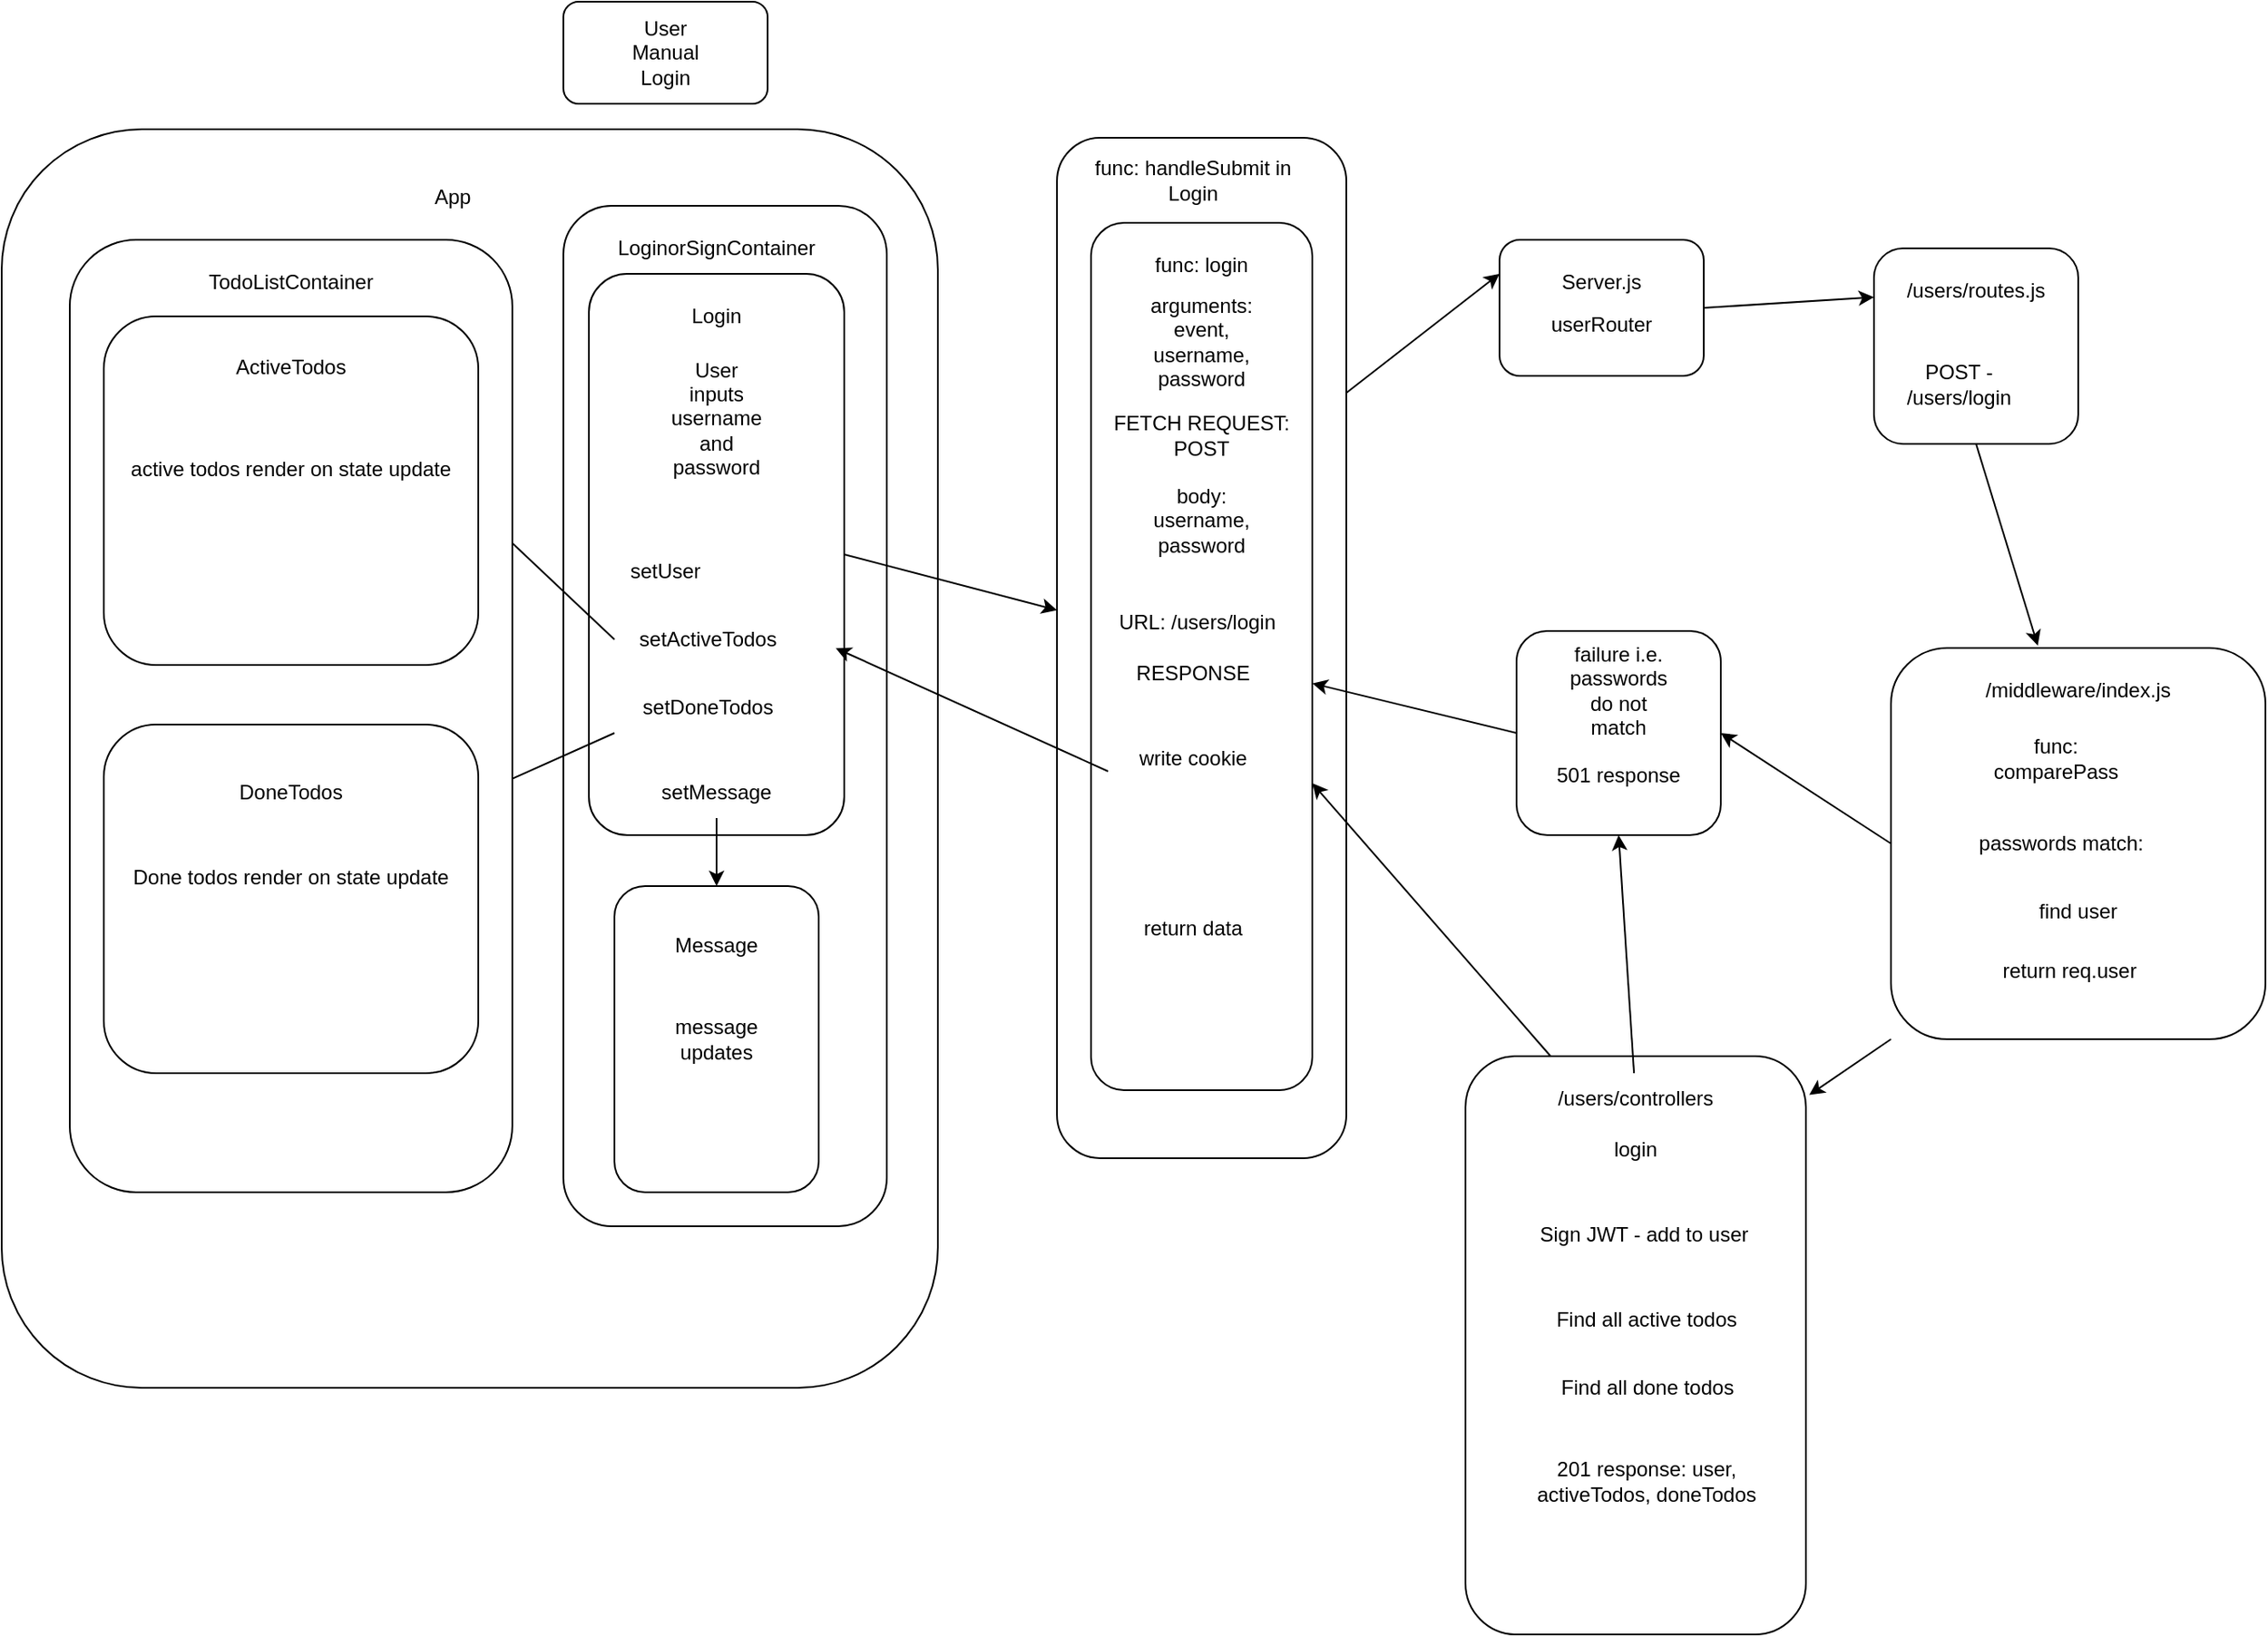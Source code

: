 <mxfile>
    <diagram id="fpu-A00wyQWLd8FnVMRh" name="Manual Login">
        <mxGraphModel dx="2692" dy="828" grid="1" gridSize="10" guides="1" tooltips="1" connect="1" arrows="1" fold="1" page="1" pageScale="1" pageWidth="827" pageHeight="1169" math="0" shadow="0">
            <root>
                <mxCell id="0"/>
                <mxCell id="1" parent="0"/>
                <mxCell id="86" value="" style="rounded=1;whiteSpace=wrap;html=1;" vertex="1" parent="1">
                    <mxGeometry x="-330" y="75" width="550" height="740" as="geometry"/>
                </mxCell>
                <mxCell id="2" value="" style="rounded=1;whiteSpace=wrap;html=1;" parent="1" vertex="1">
                    <mxGeometry width="120" height="60" as="geometry"/>
                </mxCell>
                <mxCell id="20" value="User Manual Login" style="text;html=1;strokeColor=none;fillColor=none;align=center;verticalAlign=middle;whiteSpace=wrap;rounded=0;" vertex="1" parent="1">
                    <mxGeometry x="30" y="15" width="60" height="30" as="geometry"/>
                </mxCell>
                <mxCell id="22" value="" style="rounded=1;whiteSpace=wrap;html=1;" vertex="1" parent="1">
                    <mxGeometry y="120" width="190" height="600" as="geometry"/>
                </mxCell>
                <mxCell id="24" value="LoginorSignContainer" style="text;html=1;strokeColor=none;fillColor=none;align=center;verticalAlign=middle;whiteSpace=wrap;rounded=0;" vertex="1" parent="1">
                    <mxGeometry x="60" y="130" width="60" height="30" as="geometry"/>
                </mxCell>
                <mxCell id="91" style="edgeStyle=none;html=1;exitX=1;exitY=0.5;exitDx=0;exitDy=0;" edge="1" parent="1" source="25" target="30">
                    <mxGeometry relative="1" as="geometry"/>
                </mxCell>
                <mxCell id="25" value="" style="rounded=1;whiteSpace=wrap;html=1;" vertex="1" parent="1">
                    <mxGeometry x="15" y="160" width="150" height="330" as="geometry"/>
                </mxCell>
                <mxCell id="27" value="Login" style="text;html=1;strokeColor=none;fillColor=none;align=center;verticalAlign=middle;whiteSpace=wrap;rounded=0;" vertex="1" parent="1">
                    <mxGeometry x="60" y="170" width="60" height="30" as="geometry"/>
                </mxCell>
                <mxCell id="29" value="User inputs username and password" style="text;html=1;strokeColor=none;fillColor=none;align=center;verticalAlign=middle;whiteSpace=wrap;rounded=0;" vertex="1" parent="1">
                    <mxGeometry x="60" y="230" width="60" height="30" as="geometry"/>
                </mxCell>
                <mxCell id="46" style="edgeStyle=none;html=1;exitX=1;exitY=0.25;exitDx=0;exitDy=0;entryX=0;entryY=0.25;entryDx=0;entryDy=0;" edge="1" parent="1" source="30" target="42">
                    <mxGeometry relative="1" as="geometry"/>
                </mxCell>
                <mxCell id="30" value="" style="rounded=1;whiteSpace=wrap;html=1;" vertex="1" parent="1">
                    <mxGeometry x="290" y="80" width="170" height="600" as="geometry"/>
                </mxCell>
                <mxCell id="31" value="func: handleSubmit in Login" style="text;html=1;strokeColor=none;fillColor=none;align=center;verticalAlign=middle;whiteSpace=wrap;rounded=0;" vertex="1" parent="1">
                    <mxGeometry x="310" y="90" width="120" height="30" as="geometry"/>
                </mxCell>
                <mxCell id="32" value="" style="rounded=1;whiteSpace=wrap;html=1;" vertex="1" parent="1">
                    <mxGeometry x="310" y="130" width="130" height="510" as="geometry"/>
                </mxCell>
                <mxCell id="33" value="func: login" style="text;html=1;strokeColor=none;fillColor=none;align=center;verticalAlign=middle;whiteSpace=wrap;rounded=0;" vertex="1" parent="1">
                    <mxGeometry x="345" y="140" width="60" height="30" as="geometry"/>
                </mxCell>
                <mxCell id="36" value="arguments: event, username, password" style="text;html=1;strokeColor=none;fillColor=none;align=center;verticalAlign=middle;whiteSpace=wrap;rounded=0;" vertex="1" parent="1">
                    <mxGeometry x="345" y="185" width="60" height="30" as="geometry"/>
                </mxCell>
                <mxCell id="37" value="FETCH REQUEST: POST" style="text;html=1;strokeColor=none;fillColor=none;align=center;verticalAlign=middle;whiteSpace=wrap;rounded=0;" vertex="1" parent="1">
                    <mxGeometry x="315" y="240" width="120" height="30" as="geometry"/>
                </mxCell>
                <mxCell id="39" value="body: username, password" style="text;html=1;strokeColor=none;fillColor=none;align=center;verticalAlign=middle;whiteSpace=wrap;rounded=0;" vertex="1" parent="1">
                    <mxGeometry x="345" y="290" width="60" height="30" as="geometry"/>
                </mxCell>
                <mxCell id="51" style="edgeStyle=none;html=1;exitX=1;exitY=0.5;exitDx=0;exitDy=0;entryX=0;entryY=0.25;entryDx=0;entryDy=0;" edge="1" parent="1" source="42" target="47">
                    <mxGeometry relative="1" as="geometry"/>
                </mxCell>
                <mxCell id="42" value="" style="rounded=1;whiteSpace=wrap;html=1;" vertex="1" parent="1">
                    <mxGeometry x="550" y="140" width="120" height="80" as="geometry"/>
                </mxCell>
                <mxCell id="43" value="Server.js" style="text;html=1;strokeColor=none;fillColor=none;align=center;verticalAlign=middle;whiteSpace=wrap;rounded=0;" vertex="1" parent="1">
                    <mxGeometry x="560" y="150" width="100" height="30" as="geometry"/>
                </mxCell>
                <mxCell id="44" value="userRouter" style="text;html=1;strokeColor=none;fillColor=none;align=center;verticalAlign=middle;whiteSpace=wrap;rounded=0;" vertex="1" parent="1">
                    <mxGeometry x="580" y="175" width="60" height="30" as="geometry"/>
                </mxCell>
                <mxCell id="45" value="URL:&amp;nbsp;/users/login" style="text;html=1;strokeColor=none;fillColor=none;align=center;verticalAlign=middle;whiteSpace=wrap;rounded=0;" vertex="1" parent="1">
                    <mxGeometry x="315" y="350" width="115" height="30" as="geometry"/>
                </mxCell>
                <mxCell id="54" style="edgeStyle=none;html=1;exitX=0.5;exitY=1;exitDx=0;exitDy=0;entryX=0.392;entryY=-0.006;entryDx=0;entryDy=0;entryPerimeter=0;" edge="1" parent="1" source="47" target="52">
                    <mxGeometry relative="1" as="geometry"/>
                </mxCell>
                <mxCell id="47" value="" style="rounded=1;whiteSpace=wrap;html=1;" vertex="1" parent="1">
                    <mxGeometry x="770" y="145" width="120" height="115" as="geometry"/>
                </mxCell>
                <mxCell id="48" value="/users/routes.js" style="text;html=1;strokeColor=none;fillColor=none;align=center;verticalAlign=middle;whiteSpace=wrap;rounded=0;" vertex="1" parent="1">
                    <mxGeometry x="800" y="155" width="60" height="30" as="geometry"/>
                </mxCell>
                <mxCell id="49" value="POST - /users/login" style="text;html=1;strokeColor=none;fillColor=none;align=center;verticalAlign=middle;whiteSpace=wrap;rounded=0;" vertex="1" parent="1">
                    <mxGeometry x="790" y="210" width="60" height="30" as="geometry"/>
                </mxCell>
                <mxCell id="63" style="edgeStyle=none;html=1;exitX=0;exitY=0.5;exitDx=0;exitDy=0;entryX=1;entryY=0.5;entryDx=0;entryDy=0;" edge="1" parent="1" source="52" target="57">
                    <mxGeometry relative="1" as="geometry"/>
                </mxCell>
                <mxCell id="121" style="edgeStyle=none;html=1;exitX=0;exitY=1;exitDx=0;exitDy=0;entryX=1.01;entryY=0.067;entryDx=0;entryDy=0;entryPerimeter=0;" edge="1" parent="1" source="52" target="70">
                    <mxGeometry relative="1" as="geometry"/>
                </mxCell>
                <mxCell id="52" value="" style="rounded=1;whiteSpace=wrap;html=1;" vertex="1" parent="1">
                    <mxGeometry x="780" y="380" width="220" height="230" as="geometry"/>
                </mxCell>
                <mxCell id="53" value="/middleware/index.js" style="text;html=1;strokeColor=none;fillColor=none;align=center;verticalAlign=middle;whiteSpace=wrap;rounded=0;" vertex="1" parent="1">
                    <mxGeometry x="860" y="390" width="60" height="30" as="geometry"/>
                </mxCell>
                <mxCell id="55" value="func: comparePass" style="text;html=1;strokeColor=none;fillColor=none;align=center;verticalAlign=middle;whiteSpace=wrap;rounded=0;" vertex="1" parent="1">
                    <mxGeometry x="827" y="430" width="100" height="30" as="geometry"/>
                </mxCell>
                <mxCell id="119" style="edgeStyle=none;html=1;exitX=0;exitY=0.5;exitDx=0;exitDy=0;" edge="1" parent="1" source="57" target="32">
                    <mxGeometry relative="1" as="geometry"/>
                </mxCell>
                <mxCell id="57" value="" style="rounded=1;whiteSpace=wrap;html=1;" vertex="1" parent="1">
                    <mxGeometry x="560" y="370" width="120" height="120" as="geometry"/>
                </mxCell>
                <mxCell id="59" value="failure i.e. passwords do not match" style="text;html=1;strokeColor=none;fillColor=none;align=center;verticalAlign=middle;whiteSpace=wrap;rounded=0;" vertex="1" parent="1">
                    <mxGeometry x="590" y="390" width="60" height="30" as="geometry"/>
                </mxCell>
                <mxCell id="61" value="501 response" style="text;html=1;strokeColor=none;fillColor=none;align=center;verticalAlign=middle;whiteSpace=wrap;rounded=0;" vertex="1" parent="1">
                    <mxGeometry x="570" y="440" width="100" height="30" as="geometry"/>
                </mxCell>
                <mxCell id="64" value="passwords match:" style="text;html=1;strokeColor=none;fillColor=none;align=center;verticalAlign=middle;whiteSpace=wrap;rounded=0;" vertex="1" parent="1">
                    <mxGeometry x="790" y="480" width="180" height="30" as="geometry"/>
                </mxCell>
                <mxCell id="65" value="find user" style="text;html=1;strokeColor=none;fillColor=none;align=center;verticalAlign=middle;whiteSpace=wrap;rounded=0;" vertex="1" parent="1">
                    <mxGeometry x="800" y="520" width="180" height="30" as="geometry"/>
                </mxCell>
                <mxCell id="67" value="return req.user" style="text;html=1;strokeColor=none;fillColor=none;align=center;verticalAlign=middle;whiteSpace=wrap;rounded=0;" vertex="1" parent="1">
                    <mxGeometry x="790" y="555" width="190" height="30" as="geometry"/>
                </mxCell>
                <mxCell id="117" style="edgeStyle=none;html=1;exitX=0.25;exitY=0;exitDx=0;exitDy=0;" edge="1" parent="1" source="70" target="32">
                    <mxGeometry relative="1" as="geometry"/>
                </mxCell>
                <mxCell id="70" value="" style="rounded=1;whiteSpace=wrap;html=1;" vertex="1" parent="1">
                    <mxGeometry x="530" y="620" width="200" height="340" as="geometry"/>
                </mxCell>
                <mxCell id="120" style="edgeStyle=none;html=1;entryX=0.5;entryY=1;entryDx=0;entryDy=0;" edge="1" parent="1" source="72" target="57">
                    <mxGeometry relative="1" as="geometry"/>
                </mxCell>
                <mxCell id="72" value="/users/controllers" style="text;html=1;strokeColor=none;fillColor=none;align=center;verticalAlign=middle;whiteSpace=wrap;rounded=0;" vertex="1" parent="1">
                    <mxGeometry x="545" y="630" width="170" height="30" as="geometry"/>
                </mxCell>
                <mxCell id="73" value="login" style="text;html=1;strokeColor=none;fillColor=none;align=center;verticalAlign=middle;whiteSpace=wrap;rounded=0;" vertex="1" parent="1">
                    <mxGeometry x="600" y="660" width="60" height="30" as="geometry"/>
                </mxCell>
                <mxCell id="74" value="Find all active todos" style="text;html=1;strokeColor=none;fillColor=none;align=center;verticalAlign=middle;whiteSpace=wrap;rounded=0;" vertex="1" parent="1">
                    <mxGeometry x="545" y="760" width="183" height="30" as="geometry"/>
                </mxCell>
                <mxCell id="75" value="Find all done todos" style="text;html=1;strokeColor=none;fillColor=none;align=center;verticalAlign=middle;whiteSpace=wrap;rounded=0;" vertex="1" parent="1">
                    <mxGeometry x="576.5" y="800" width="120" height="30" as="geometry"/>
                </mxCell>
                <mxCell id="76" value="201 response: user, activeTodos, doneTodos" style="text;html=1;strokeColor=none;fillColor=none;align=center;verticalAlign=middle;whiteSpace=wrap;rounded=0;" vertex="1" parent="1">
                    <mxGeometry x="550" y="830" width="173" height="80" as="geometry"/>
                </mxCell>
                <mxCell id="83" value="RESPONSE" style="text;html=1;strokeColor=none;fillColor=none;align=center;verticalAlign=middle;whiteSpace=wrap;rounded=0;" vertex="1" parent="1">
                    <mxGeometry x="340" y="380" width="60" height="30" as="geometry"/>
                </mxCell>
                <mxCell id="98" style="edgeStyle=none;html=1;exitX=0;exitY=0.75;exitDx=0;exitDy=0;entryX=0.967;entryY=0.667;entryDx=0;entryDy=0;entryPerimeter=0;" edge="1" parent="1" source="84" target="25">
                    <mxGeometry relative="1" as="geometry"/>
                </mxCell>
                <mxCell id="84" value="write cookie" style="text;html=1;strokeColor=none;fillColor=none;align=center;verticalAlign=middle;whiteSpace=wrap;rounded=0;" vertex="1" parent="1">
                    <mxGeometry x="320" y="430" width="100" height="30" as="geometry"/>
                </mxCell>
                <mxCell id="85" value="return data" style="text;html=1;strokeColor=none;fillColor=none;align=center;verticalAlign=middle;whiteSpace=wrap;rounded=0;" vertex="1" parent="1">
                    <mxGeometry x="320" y="470" width="100" height="150" as="geometry"/>
                </mxCell>
                <mxCell id="87" value="App" style="text;html=1;strokeColor=none;fillColor=none;align=center;verticalAlign=middle;whiteSpace=wrap;rounded=0;" vertex="1" parent="1">
                    <mxGeometry x="-95" y="100" width="60" height="30" as="geometry"/>
                </mxCell>
                <mxCell id="92" value="setUser" style="text;html=1;strokeColor=none;fillColor=none;align=center;verticalAlign=middle;whiteSpace=wrap;rounded=0;" vertex="1" parent="1">
                    <mxGeometry x="30" y="320" width="60" height="30" as="geometry"/>
                </mxCell>
                <mxCell id="116" style="edgeStyle=none;html=1;exitX=0;exitY=0.5;exitDx=0;exitDy=0;entryX=1;entryY=1;entryDx=0;entryDy=0;" edge="1" parent="1" source="93" target="110">
                    <mxGeometry relative="1" as="geometry"/>
                </mxCell>
                <mxCell id="93" value="setActiveTodos" style="text;html=1;strokeColor=none;fillColor=none;align=center;verticalAlign=middle;whiteSpace=wrap;rounded=0;" vertex="1" parent="1">
                    <mxGeometry x="30" y="360" width="110" height="30" as="geometry"/>
                </mxCell>
                <mxCell id="115" style="edgeStyle=none;html=1;exitX=0;exitY=1;exitDx=0;exitDy=0;" edge="1" parent="1" source="94" target="114">
                    <mxGeometry relative="1" as="geometry"/>
                </mxCell>
                <mxCell id="94" value="setDoneTodos" style="text;html=1;strokeColor=none;fillColor=none;align=center;verticalAlign=middle;whiteSpace=wrap;rounded=0;" vertex="1" parent="1">
                    <mxGeometry x="30" y="400" width="110" height="30" as="geometry"/>
                </mxCell>
                <mxCell id="104" style="edgeStyle=none;html=1;exitX=0.5;exitY=1;exitDx=0;exitDy=0;entryX=0.5;entryY=0;entryDx=0;entryDy=0;" edge="1" parent="1" source="99" target="101">
                    <mxGeometry relative="1" as="geometry"/>
                </mxCell>
                <mxCell id="99" value="setMessage" style="text;html=1;strokeColor=none;fillColor=none;align=center;verticalAlign=middle;whiteSpace=wrap;rounded=0;" vertex="1" parent="1">
                    <mxGeometry x="60" y="450" width="60" height="30" as="geometry"/>
                </mxCell>
                <mxCell id="101" value="" style="rounded=1;whiteSpace=wrap;html=1;" vertex="1" parent="1">
                    <mxGeometry x="30" y="520" width="120" height="180" as="geometry"/>
                </mxCell>
                <mxCell id="102" value="Message" style="text;html=1;strokeColor=none;fillColor=none;align=center;verticalAlign=middle;whiteSpace=wrap;rounded=0;" vertex="1" parent="1">
                    <mxGeometry x="60" y="540" width="60" height="30" as="geometry"/>
                </mxCell>
                <mxCell id="103" value="message updates" style="text;html=1;strokeColor=none;fillColor=none;align=center;verticalAlign=middle;whiteSpace=wrap;rounded=0;" vertex="1" parent="1">
                    <mxGeometry x="60" y="590" width="60" height="40" as="geometry"/>
                </mxCell>
                <mxCell id="105" value="" style="rounded=1;whiteSpace=wrap;html=1;" vertex="1" parent="1">
                    <mxGeometry x="-290" y="140" width="260" height="560" as="geometry"/>
                </mxCell>
                <mxCell id="106" value="TodoListContainer" style="text;html=1;strokeColor=none;fillColor=none;align=center;verticalAlign=middle;whiteSpace=wrap;rounded=0;" vertex="1" parent="1">
                    <mxGeometry x="-260" y="150" width="200" height="30" as="geometry"/>
                </mxCell>
                <mxCell id="107" value="" style="rounded=1;whiteSpace=wrap;html=1;" vertex="1" parent="1">
                    <mxGeometry x="-270" y="185" width="220" height="205" as="geometry"/>
                </mxCell>
                <mxCell id="108" value="" style="rounded=1;whiteSpace=wrap;html=1;" vertex="1" parent="1">
                    <mxGeometry x="-270" y="425" width="220" height="205" as="geometry"/>
                </mxCell>
                <mxCell id="109" value="ActiveTodos" style="text;html=1;strokeColor=none;fillColor=none;align=center;verticalAlign=middle;whiteSpace=wrap;rounded=0;" vertex="1" parent="1">
                    <mxGeometry x="-240" y="200" width="160" height="30" as="geometry"/>
                </mxCell>
                <mxCell id="110" value="active todos render on state update" style="text;html=1;strokeColor=none;fillColor=none;align=center;verticalAlign=middle;whiteSpace=wrap;rounded=0;" vertex="1" parent="1">
                    <mxGeometry x="-260" y="260" width="200" height="30" as="geometry"/>
                </mxCell>
                <mxCell id="113" value="DoneTodos" style="text;html=1;strokeColor=none;fillColor=none;align=center;verticalAlign=middle;whiteSpace=wrap;rounded=0;" vertex="1" parent="1">
                    <mxGeometry x="-240" y="450" width="160" height="30" as="geometry"/>
                </mxCell>
                <mxCell id="114" value="Done todos render on state update" style="text;html=1;strokeColor=none;fillColor=none;align=center;verticalAlign=middle;whiteSpace=wrap;rounded=0;" vertex="1" parent="1">
                    <mxGeometry x="-260" y="500" width="200" height="30" as="geometry"/>
                </mxCell>
                <mxCell id="122" value="Sign JWT - add to user" style="text;html=1;strokeColor=none;fillColor=none;align=center;verticalAlign=middle;whiteSpace=wrap;rounded=0;" vertex="1" parent="1">
                    <mxGeometry x="550" y="710" width="170" height="30" as="geometry"/>
                </mxCell>
            </root>
        </mxGraphModel>
    </diagram>
</mxfile>